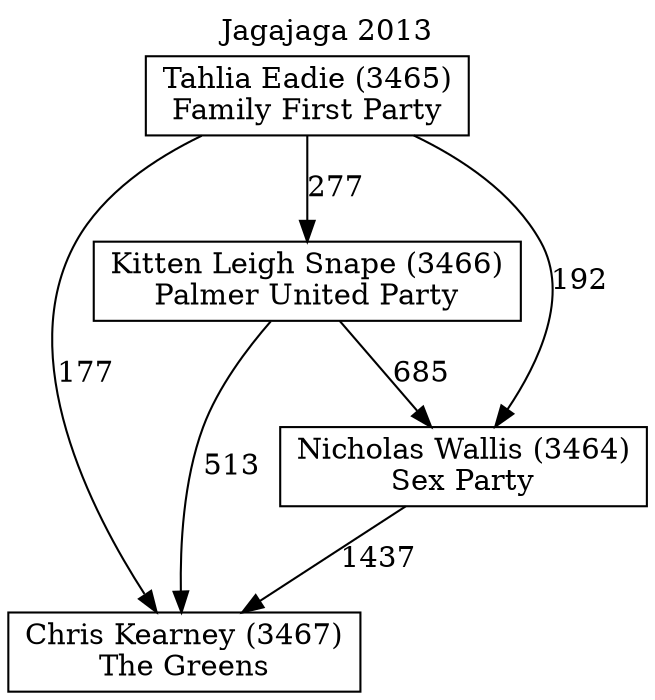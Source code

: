 // House preference flow
digraph "Chris Kearney (3467)_Jagajaga_2013" {
	graph [label="Jagajaga 2013" labelloc=t mclimit=10]
	node [shape=box]
	"Chris Kearney (3467)" [label="Chris Kearney (3467)
The Greens"]
	"Kitten Leigh Snape (3466)" [label="Kitten Leigh Snape (3466)
Palmer United Party"]
	"Nicholas Wallis (3464)" [label="Nicholas Wallis (3464)
Sex Party"]
	"Tahlia Eadie (3465)" [label="Tahlia Eadie (3465)
Family First Party"]
	"Kitten Leigh Snape (3466)" -> "Chris Kearney (3467)" [label=513]
	"Kitten Leigh Snape (3466)" -> "Nicholas Wallis (3464)" [label=685]
	"Nicholas Wallis (3464)" -> "Chris Kearney (3467)" [label=1437]
	"Tahlia Eadie (3465)" -> "Chris Kearney (3467)" [label=177]
	"Tahlia Eadie (3465)" -> "Kitten Leigh Snape (3466)" [label=277]
	"Tahlia Eadie (3465)" -> "Nicholas Wallis (3464)" [label=192]
}
